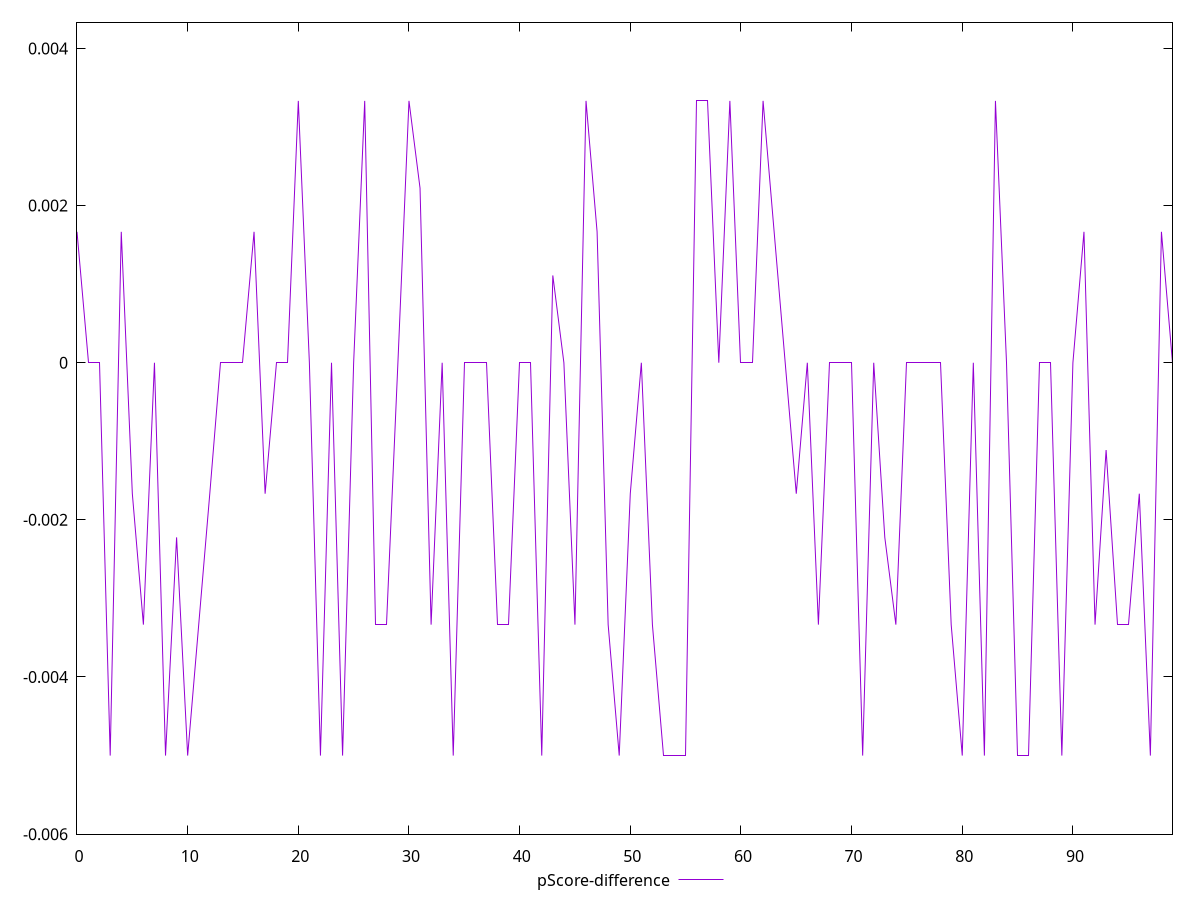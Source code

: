 reset

$pScoreDifference <<EOF
0 0.0016666666666667052
1 0
2 0
3 -0.0050000000000000044
4 0.0016666666666665941
5 -0.0016666666666667052
6 -0.0033333333333334103
7 0
8 -0.0050000000000000044
9 -0.0022222222222222365
10 -0.0050000000000000044
11 -0.0033333333333334103
12 -0.0016666666666665941
13 0
14 0
15 0
16 0.0016666666666667052
17 -0.0016666666666665941
18 0
19 0
20 0.0033333333333332993
21 0
22 -0.0050000000000000044
23 0
24 -0.0050000000000000044
25 0
26 0.0033333333333332993
27 -0.0033333333333334103
28 -0.0033333333333334103
29 0
30 0.0033333333333334103
31 0.0022222222222222365
32 -0.0033333333333332993
33 0
34 -0.0050000000000000044
35 0
36 0
37 0
38 -0.0033333333333334103
39 -0.0033333333333334103
40 0
41 0
42 -0.0050000000000000044
43 0.0011111111111110628
44 0
45 -0.0033333333333334103
46 0.0033333333333332993
47 0.0016666666666667052
48 -0.0033333333333332993
49 -0.0050000000000000044
50 -0.0016666666666667052
51 0
52 -0.0033333333333332993
53 -0.0050000000000000044
54 -0.0050000000000000044
55 -0.0050000000000000044
56 0.0033333333333332993
57 0.0033333333333334103
58 0
59 0.0033333333333334103
60 0
61 0
62 0.0033333333333332993
63 0.0016666666666665941
64 0
65 -0.0016666666666667052
66 0
67 -0.0033333333333334103
68 0
69 0
70 0
71 -0.0050000000000000044
72 0
73 -0.0022222222222222365
74 -0.0033333333333332993
75 0
76 0
77 0
78 0
79 -0.0033333333333332993
80 -0.0050000000000000044
81 0
82 -0.0050000000000000044
83 0.0033333333333332993
84 0
85 -0.0050000000000000044
86 -0.0050000000000000044
87 0
88 0
89 -0.0050000000000000044
90 0
91 0.0016666666666667052
92 -0.0033333333333334103
93 -0.0011111111111110628
94 -0.0033333333333332993
95 -0.0033333333333334103
96 -0.0016666666666665941
97 -0.0050000000000000044
98 0.0016666666666667052
99 0
EOF

set key outside below
set xrange [0:99]
set yrange [-0.0060000000000000045:0.00433333333333341]
set trange [-0.0060000000000000045:0.00433333333333341]
set terminal svg size 640, 500 enhanced background rgb 'white'
set output "report_00013_2021-02-09T12-04-24.940Z/unused-css-rules/samples/pages/pScore-difference/values.svg"

plot $pScoreDifference title "pScore-difference" with line

reset
